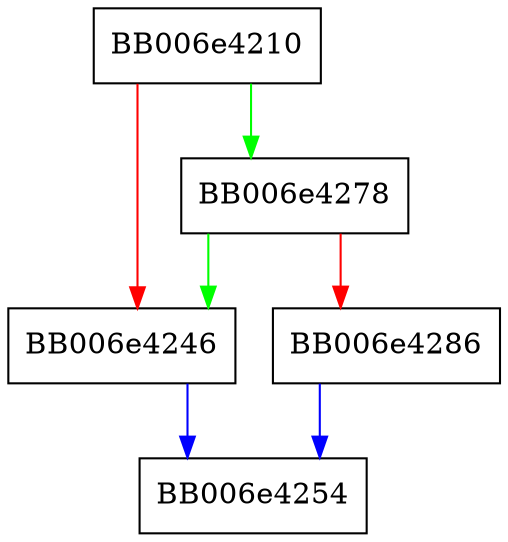 digraph ossl_pool_add_nonce_data {
  node [shape="box"];
  graph [splines=ortho];
  BB006e4210 -> BB006e4278 [color="green"];
  BB006e4210 -> BB006e4246 [color="red"];
  BB006e4246 -> BB006e4254 [color="blue"];
  BB006e4278 -> BB006e4246 [color="green"];
  BB006e4278 -> BB006e4286 [color="red"];
  BB006e4286 -> BB006e4254 [color="blue"];
}